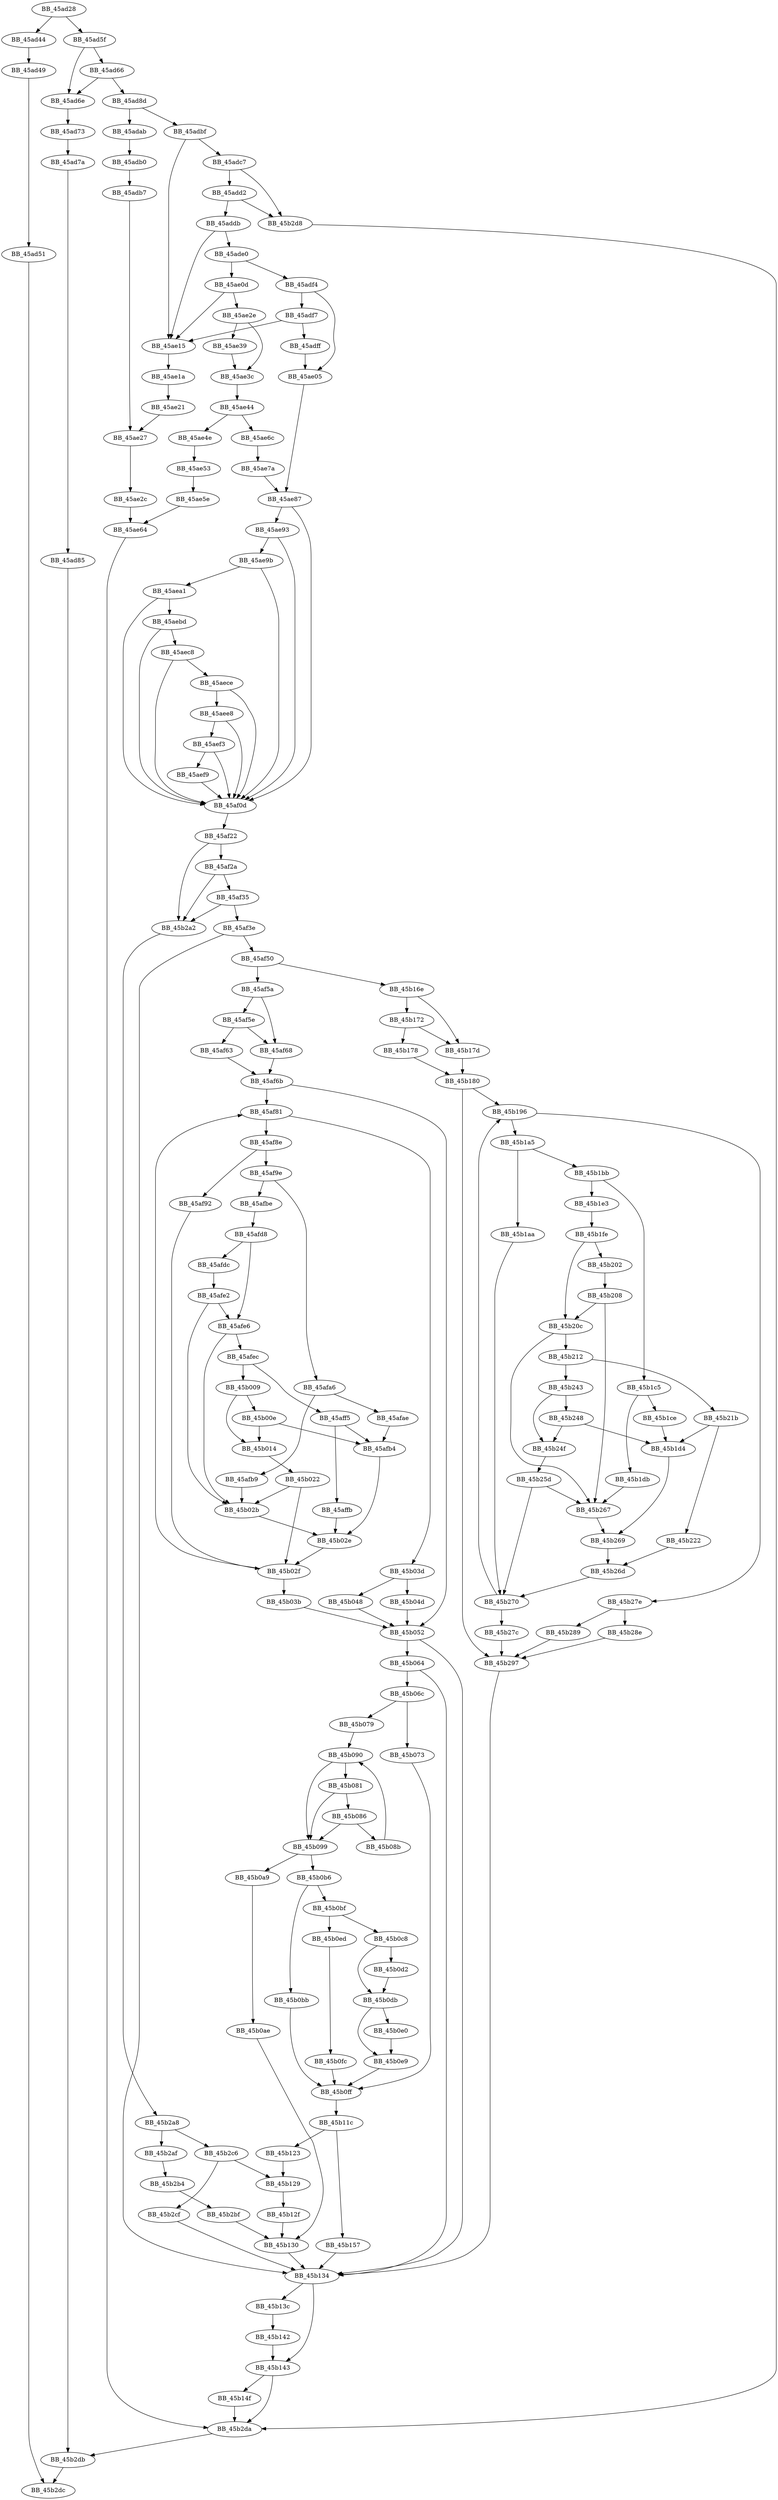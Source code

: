 DiGraph sub_45AD28{
BB_45ad28->BB_45ad44
BB_45ad28->BB_45ad5f
BB_45ad44->BB_45ad49
BB_45ad49->BB_45ad51
BB_45ad51->BB_45b2dc
BB_45ad5f->BB_45ad66
BB_45ad5f->BB_45ad6e
BB_45ad66->BB_45ad6e
BB_45ad66->BB_45ad8d
BB_45ad6e->BB_45ad73
BB_45ad73->BB_45ad7a
BB_45ad7a->BB_45ad85
BB_45ad85->BB_45b2db
BB_45ad8d->BB_45adab
BB_45ad8d->BB_45adbf
BB_45adab->BB_45adb0
BB_45adb0->BB_45adb7
BB_45adb7->BB_45ae27
BB_45adbf->BB_45adc7
BB_45adbf->BB_45ae15
BB_45adc7->BB_45add2
BB_45adc7->BB_45b2d8
BB_45add2->BB_45addb
BB_45add2->BB_45b2d8
BB_45addb->BB_45ade0
BB_45addb->BB_45ae15
BB_45ade0->BB_45adf4
BB_45ade0->BB_45ae0d
BB_45adf4->BB_45adf7
BB_45adf4->BB_45ae05
BB_45adf7->BB_45adff
BB_45adf7->BB_45ae15
BB_45adff->BB_45ae05
BB_45ae05->BB_45ae87
BB_45ae0d->BB_45ae15
BB_45ae0d->BB_45ae2e
BB_45ae15->BB_45ae1a
BB_45ae1a->BB_45ae21
BB_45ae21->BB_45ae27
BB_45ae27->BB_45ae2c
BB_45ae2c->BB_45ae64
BB_45ae2e->BB_45ae39
BB_45ae2e->BB_45ae3c
BB_45ae39->BB_45ae3c
BB_45ae3c->BB_45ae44
BB_45ae44->BB_45ae4e
BB_45ae44->BB_45ae6c
BB_45ae4e->BB_45ae53
BB_45ae53->BB_45ae5e
BB_45ae5e->BB_45ae64
BB_45ae64->BB_45b2da
BB_45ae6c->BB_45ae7a
BB_45ae7a->BB_45ae87
BB_45ae87->BB_45ae93
BB_45ae87->BB_45af0d
BB_45ae93->BB_45ae9b
BB_45ae93->BB_45af0d
BB_45ae9b->BB_45aea1
BB_45ae9b->BB_45af0d
BB_45aea1->BB_45aebd
BB_45aea1->BB_45af0d
BB_45aebd->BB_45aec8
BB_45aebd->BB_45af0d
BB_45aec8->BB_45aece
BB_45aec8->BB_45af0d
BB_45aece->BB_45aee8
BB_45aece->BB_45af0d
BB_45aee8->BB_45aef3
BB_45aee8->BB_45af0d
BB_45aef3->BB_45aef9
BB_45aef3->BB_45af0d
BB_45aef9->BB_45af0d
BB_45af0d->BB_45af22
BB_45af22->BB_45af2a
BB_45af22->BB_45b2a2
BB_45af2a->BB_45af35
BB_45af2a->BB_45b2a2
BB_45af35->BB_45af3e
BB_45af35->BB_45b2a2
BB_45af3e->BB_45af50
BB_45af3e->BB_45b134
BB_45af50->BB_45af5a
BB_45af50->BB_45b16e
BB_45af5a->BB_45af5e
BB_45af5a->BB_45af68
BB_45af5e->BB_45af63
BB_45af5e->BB_45af68
BB_45af63->BB_45af6b
BB_45af68->BB_45af6b
BB_45af6b->BB_45af81
BB_45af6b->BB_45b052
BB_45af81->BB_45af8e
BB_45af81->BB_45b03d
BB_45af8e->BB_45af92
BB_45af8e->BB_45af9e
BB_45af92->BB_45b02f
BB_45af9e->BB_45afa6
BB_45af9e->BB_45afbe
BB_45afa6->BB_45afae
BB_45afa6->BB_45afb9
BB_45afae->BB_45afb4
BB_45afb4->BB_45b02e
BB_45afb9->BB_45b02b
BB_45afbe->BB_45afd8
BB_45afd8->BB_45afdc
BB_45afd8->BB_45afe6
BB_45afdc->BB_45afe2
BB_45afe2->BB_45afe6
BB_45afe2->BB_45b02b
BB_45afe6->BB_45afec
BB_45afe6->BB_45b02b
BB_45afec->BB_45aff5
BB_45afec->BB_45b009
BB_45aff5->BB_45afb4
BB_45aff5->BB_45affb
BB_45affb->BB_45b02e
BB_45b009->BB_45b00e
BB_45b009->BB_45b014
BB_45b00e->BB_45afb4
BB_45b00e->BB_45b014
BB_45b014->BB_45b022
BB_45b022->BB_45b02b
BB_45b022->BB_45b02f
BB_45b02b->BB_45b02e
BB_45b02e->BB_45b02f
BB_45b02f->BB_45af81
BB_45b02f->BB_45b03b
BB_45b03b->BB_45b052
BB_45b03d->BB_45b048
BB_45b03d->BB_45b04d
BB_45b048->BB_45b052
BB_45b04d->BB_45b052
BB_45b052->BB_45b064
BB_45b052->BB_45b134
BB_45b064->BB_45b06c
BB_45b064->BB_45b134
BB_45b06c->BB_45b073
BB_45b06c->BB_45b079
BB_45b073->BB_45b0ff
BB_45b079->BB_45b090
BB_45b081->BB_45b086
BB_45b081->BB_45b099
BB_45b086->BB_45b08b
BB_45b086->BB_45b099
BB_45b08b->BB_45b090
BB_45b090->BB_45b081
BB_45b090->BB_45b099
BB_45b099->BB_45b0a9
BB_45b099->BB_45b0b6
BB_45b0a9->BB_45b0ae
BB_45b0ae->BB_45b130
BB_45b0b6->BB_45b0bb
BB_45b0b6->BB_45b0bf
BB_45b0bb->BB_45b0ff
BB_45b0bf->BB_45b0c8
BB_45b0bf->BB_45b0ed
BB_45b0c8->BB_45b0d2
BB_45b0c8->BB_45b0db
BB_45b0d2->BB_45b0db
BB_45b0db->BB_45b0e0
BB_45b0db->BB_45b0e9
BB_45b0e0->BB_45b0e9
BB_45b0e9->BB_45b0ff
BB_45b0ed->BB_45b0fc
BB_45b0fc->BB_45b0ff
BB_45b0ff->BB_45b11c
BB_45b11c->BB_45b123
BB_45b11c->BB_45b157
BB_45b123->BB_45b129
BB_45b129->BB_45b12f
BB_45b12f->BB_45b130
BB_45b130->BB_45b134
BB_45b134->BB_45b13c
BB_45b134->BB_45b143
BB_45b13c->BB_45b142
BB_45b142->BB_45b143
BB_45b143->BB_45b14f
BB_45b143->BB_45b2da
BB_45b14f->BB_45b2da
BB_45b157->BB_45b134
BB_45b16e->BB_45b172
BB_45b16e->BB_45b17d
BB_45b172->BB_45b178
BB_45b172->BB_45b17d
BB_45b178->BB_45b180
BB_45b17d->BB_45b180
BB_45b180->BB_45b196
BB_45b180->BB_45b297
BB_45b196->BB_45b1a5
BB_45b196->BB_45b27e
BB_45b1a5->BB_45b1aa
BB_45b1a5->BB_45b1bb
BB_45b1aa->BB_45b270
BB_45b1bb->BB_45b1c5
BB_45b1bb->BB_45b1e3
BB_45b1c5->BB_45b1ce
BB_45b1c5->BB_45b1db
BB_45b1ce->BB_45b1d4
BB_45b1d4->BB_45b269
BB_45b1db->BB_45b267
BB_45b1e3->BB_45b1fe
BB_45b1fe->BB_45b202
BB_45b1fe->BB_45b20c
BB_45b202->BB_45b208
BB_45b208->BB_45b20c
BB_45b208->BB_45b267
BB_45b20c->BB_45b212
BB_45b20c->BB_45b267
BB_45b212->BB_45b21b
BB_45b212->BB_45b243
BB_45b21b->BB_45b1d4
BB_45b21b->BB_45b222
BB_45b222->BB_45b26d
BB_45b243->BB_45b248
BB_45b243->BB_45b24f
BB_45b248->BB_45b1d4
BB_45b248->BB_45b24f
BB_45b24f->BB_45b25d
BB_45b25d->BB_45b267
BB_45b25d->BB_45b270
BB_45b267->BB_45b269
BB_45b269->BB_45b26d
BB_45b26d->BB_45b270
BB_45b270->BB_45b196
BB_45b270->BB_45b27c
BB_45b27c->BB_45b297
BB_45b27e->BB_45b289
BB_45b27e->BB_45b28e
BB_45b289->BB_45b297
BB_45b28e->BB_45b297
BB_45b297->BB_45b134
BB_45b2a2->BB_45b2a8
BB_45b2a8->BB_45b2af
BB_45b2a8->BB_45b2c6
BB_45b2af->BB_45b2b4
BB_45b2b4->BB_45b2bf
BB_45b2bf->BB_45b130
BB_45b2c6->BB_45b129
BB_45b2c6->BB_45b2cf
BB_45b2cf->BB_45b134
BB_45b2d8->BB_45b2da
BB_45b2da->BB_45b2db
BB_45b2db->BB_45b2dc
}
